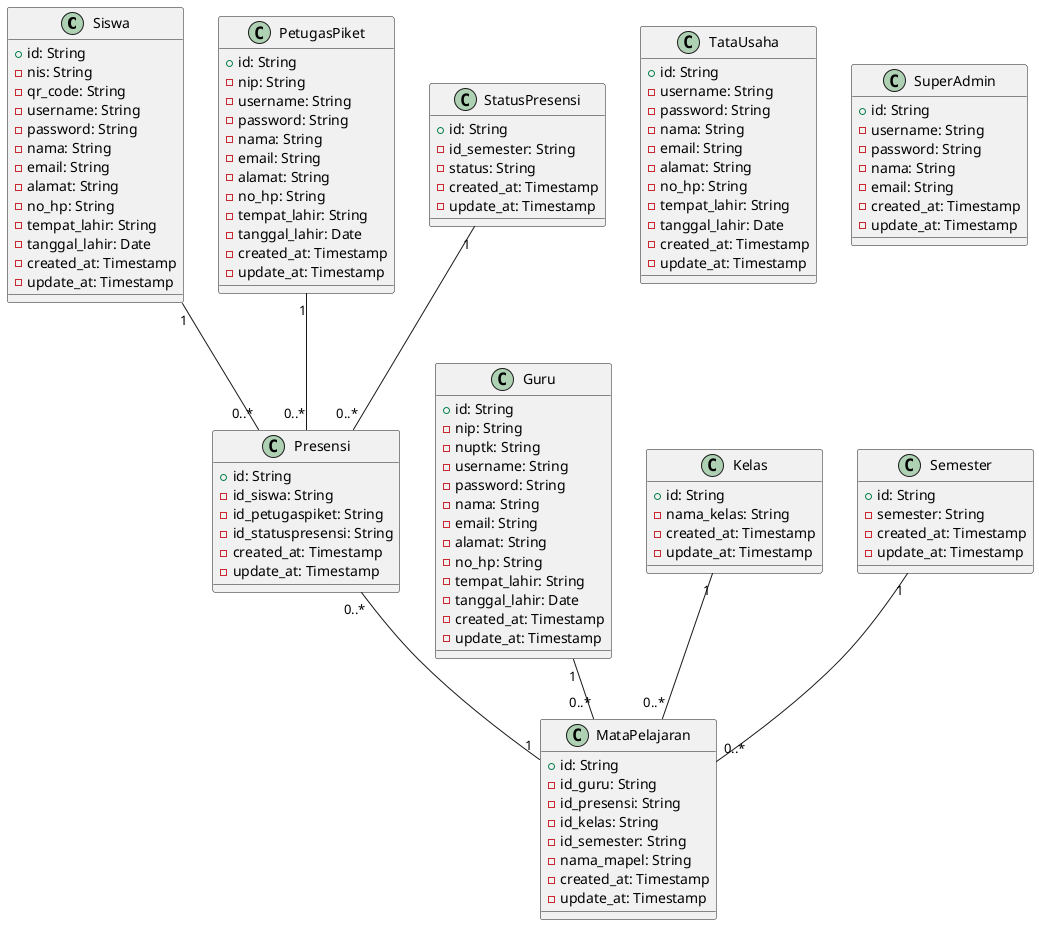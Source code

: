 @startuml

class Siswa {
  +id: String
  -nis: String
  -qr_code: String
  -username: String
  -password: String
  -nama: String
  -email: String
  -alamat: String
  -no_hp: String
  -tempat_lahir: String
  -tanggal_lahir: Date
  -created_at: Timestamp
  -update_at: Timestamp
}

class Guru {
  +id: String
  -nip: String
  -nuptk: String
  -username: String
  -password: String
  -nama: String
  -email: String
  -alamat: String
  -no_hp: String
  -tempat_lahir: String
  -tanggal_lahir: Date
  -created_at: Timestamp
  -update_at: Timestamp
}

class PetugasPiket {
  +id: String
  -nip: String
  -username: String
  -password: String
  -nama: String
  -email: String
  -alamat: String
  -no_hp: String
  -tempat_lahir: String
  -tanggal_lahir: Date
  -created_at: Timestamp
  -update_at: Timestamp
}

class Presensi {
  +id: String
  -id_siswa: String
  -id_petugaspiket: String
  -id_statuspresensi: String
  -created_at: Timestamp
  -update_at: Timestamp
}

class StatusPresensi {
  +id: String
  -id_semester: String
  -status: String
  -created_at: Timestamp
  -update_at: Timestamp
}

class TataUsaha {
  +id: String
  -username: String
  -password: String
  -nama: String
  -email: String
  -alamat: String
  -no_hp: String
  -tempat_lahir: String
  -tanggal_lahir: Date
  -created_at: Timestamp
  -update_at: Timestamp
}

class MataPelajaran {
  +id: String
  -id_guru: String
  -id_presensi: String
  -id_kelas: String
  -id_semester: String
  -nama_mapel: String
  -created_at: Timestamp
  -update_at: Timestamp
}

class Kelas {
  +id: String
  -nama_kelas: String
  -created_at: Timestamp
  -update_at: Timestamp
}

class Semester {
  +id: String
  -semester: String
  -created_at: Timestamp
  -update_at: Timestamp
}

class SuperAdmin {
  +id: String
  -username: String
  -password: String
  -nama: String
  -email: String
  -created_at: Timestamp
  -update_at: Timestamp
}

Siswa "1" -- "0..*" Presensi
PetugasPiket "1" -- "0..*" Presensi
StatusPresensi "1" -- "0..*" Presensi
Guru "1" -- "0..*" MataPelajaran
Presensi "0..*" -- "1" MataPelajaran
Kelas "1" -- "0..*" MataPelajaran
Semester "1" -- "0..*" MataPelajaran

@enduml